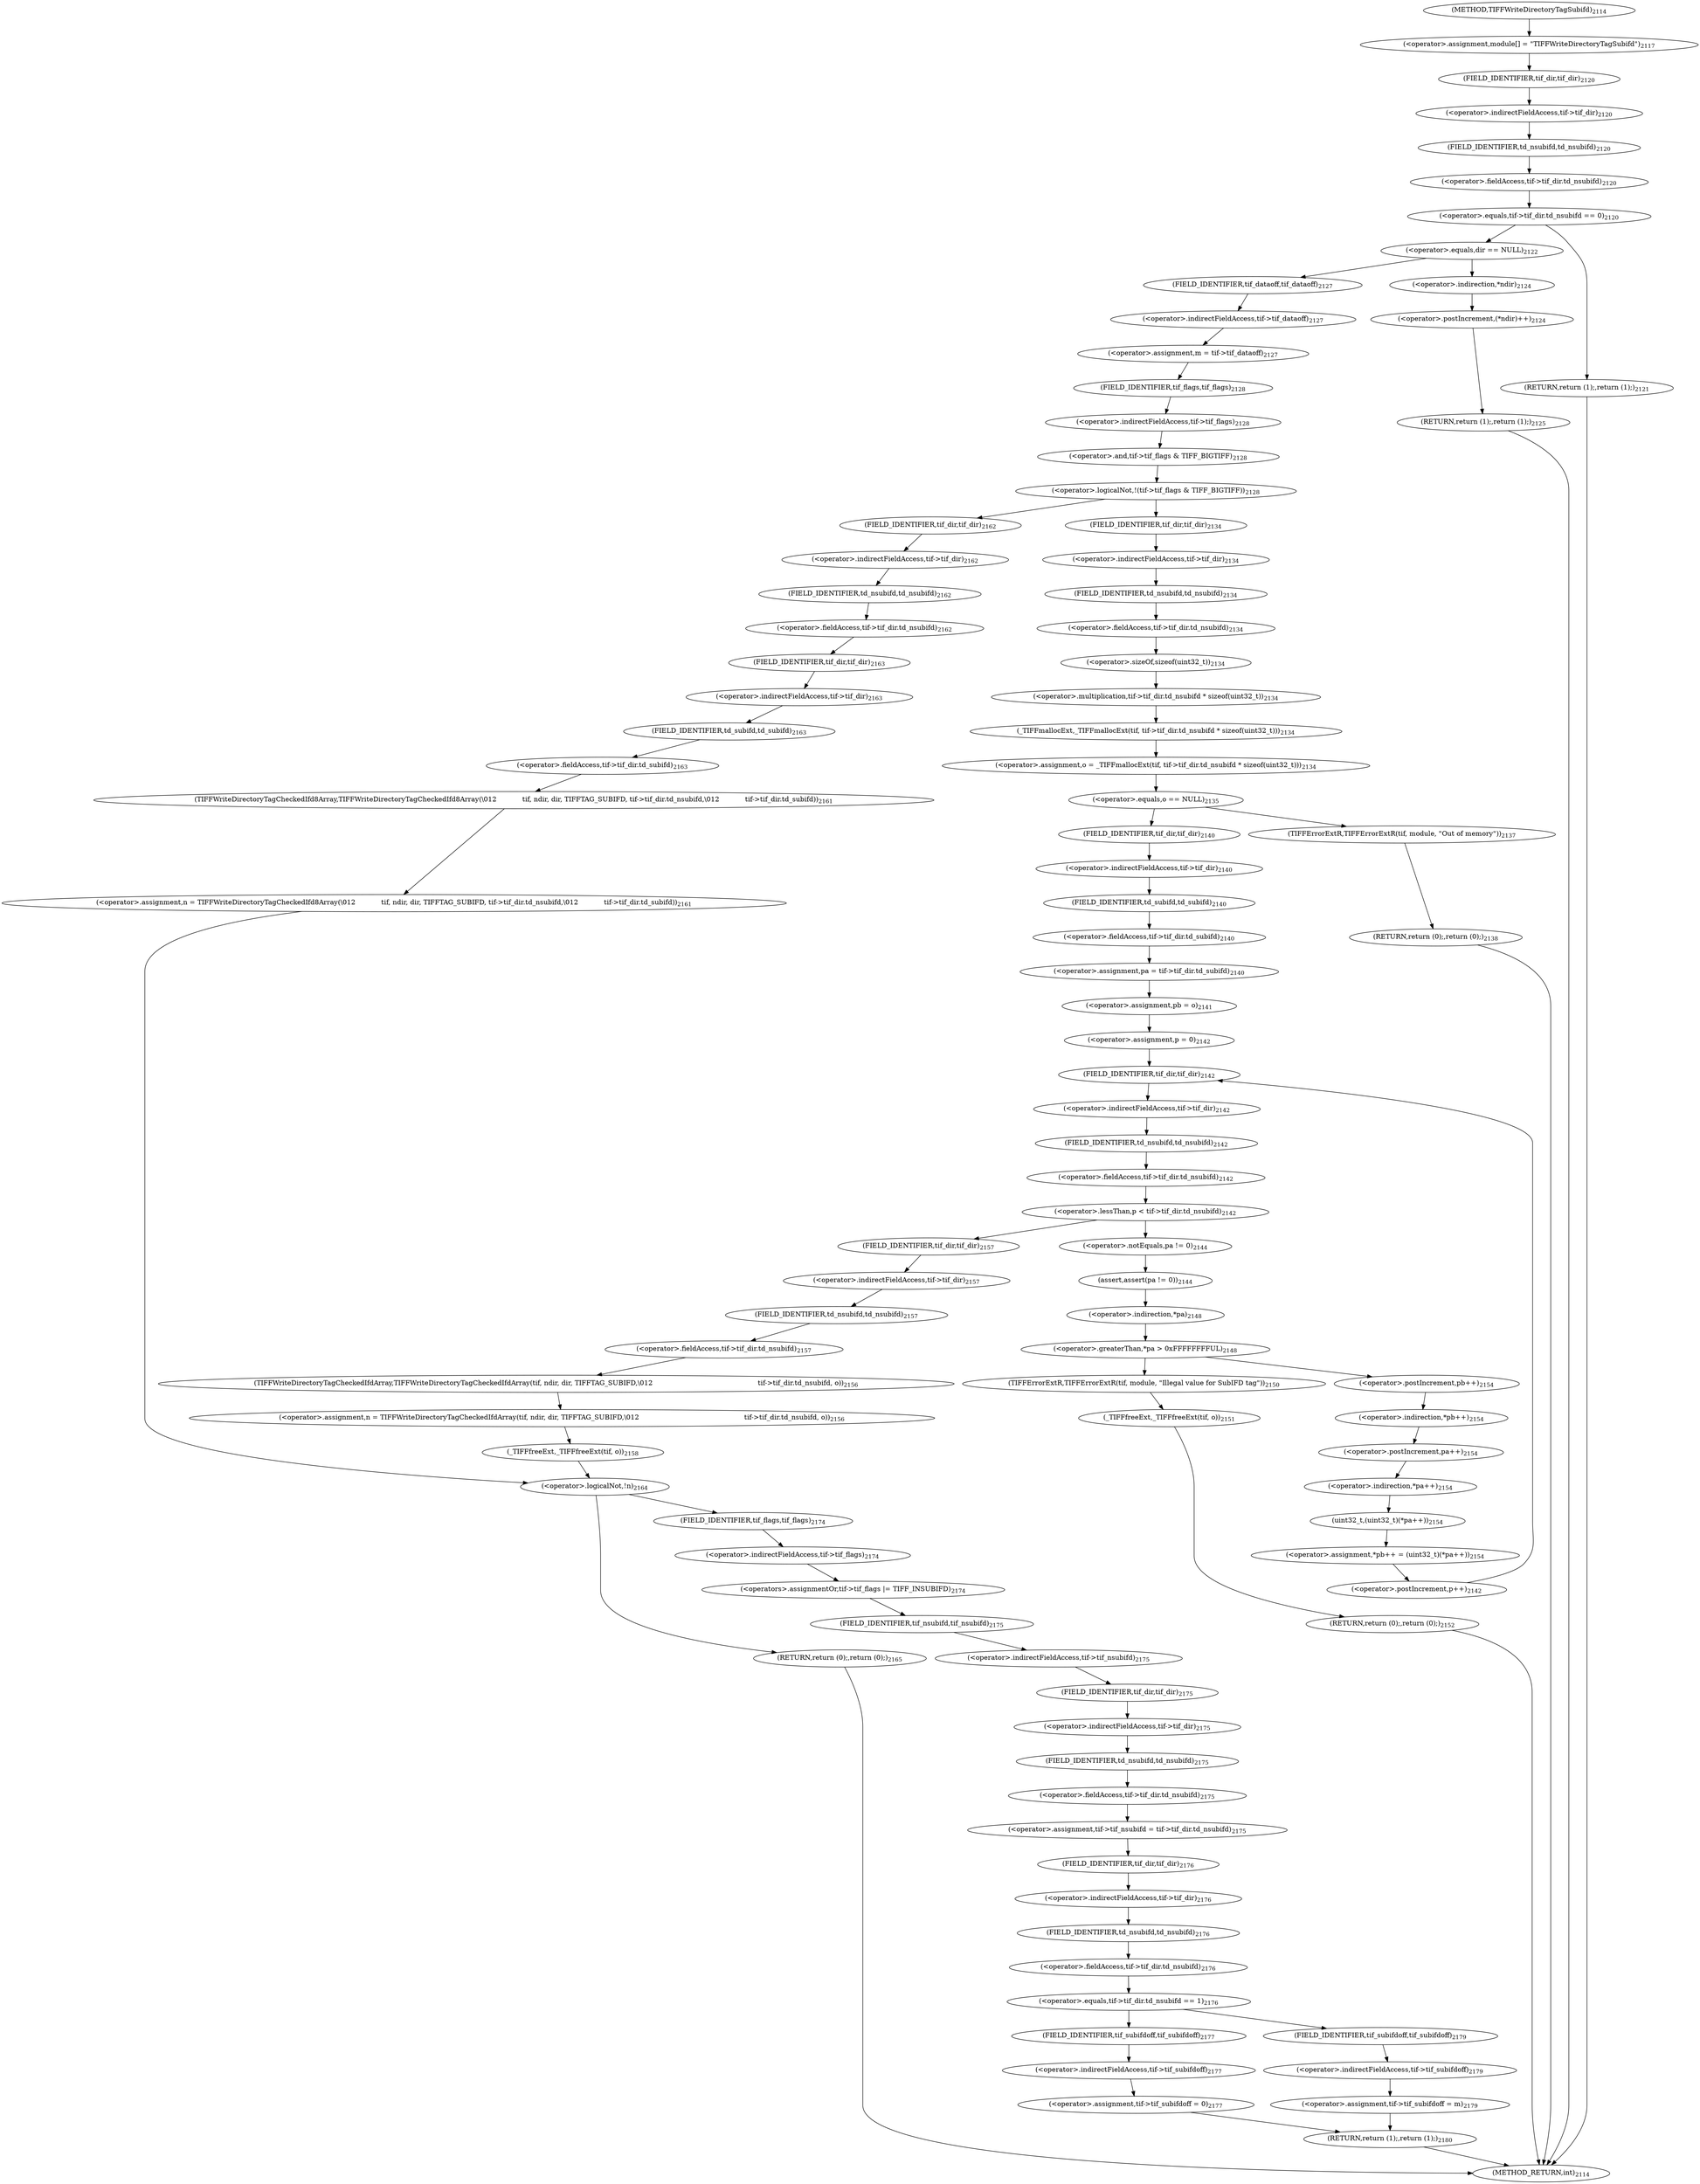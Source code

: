digraph "TIFFWriteDirectoryTagSubifd" {  
"69655" [label = <(&lt;operator&gt;.assignment,module[] = &quot;TIFFWriteDirectoryTagSubifd&quot;)<SUB>2117</SUB>> ]
"69681" [label = <(&lt;operator&gt;.assignment,m = tif-&gt;tif_dataoff)<SUB>2127</SUB>> ]
"69814" [label = <(&lt;operators&gt;.assignmentOr,tif-&gt;tif_flags |= TIFF_INSUBIFD)<SUB>2174</SUB>> ]
"69819" [label = <(&lt;operator&gt;.assignment,tif-&gt;tif_nsubifd = tif-&gt;tif_dir.td_nsubifd)<SUB>2175</SUB>> ]
"69849" [label = <(RETURN,return (1);,return (1);)<SUB>2180</SUB>> ]
"69661" [label = <(&lt;operator&gt;.equals,tif-&gt;tif_dir.td_nsubifd == 0)<SUB>2120</SUB>> ]
"69672" [label = <(&lt;operator&gt;.equals,dir == NULL)<SUB>2122</SUB>> ]
"69683" [label = <(&lt;operator&gt;.indirectFieldAccess,tif-&gt;tif_dataoff)<SUB>2127</SUB>> ]
"69687" [label = <(&lt;operator&gt;.logicalNot,!(tif-&gt;tif_flags &amp; TIFF_BIGTIFF))<SUB>2128</SUB>> ]
"69809" [label = <(&lt;operator&gt;.logicalNot,!n)<SUB>2164</SUB>> ]
"69815" [label = <(&lt;operator&gt;.indirectFieldAccess,tif-&gt;tif_flags)<SUB>2174</SUB>> ]
"69820" [label = <(&lt;operator&gt;.indirectFieldAccess,tif-&gt;tif_nsubifd)<SUB>2175</SUB>> ]
"69823" [label = <(&lt;operator&gt;.fieldAccess,tif-&gt;tif_dir.td_nsubifd)<SUB>2175</SUB>> ]
"69829" [label = <(&lt;operator&gt;.equals,tif-&gt;tif_dir.td_nsubifd == 1)<SUB>2176</SUB>> ]
"69662" [label = <(&lt;operator&gt;.fieldAccess,tif-&gt;tif_dir.td_nsubifd)<SUB>2120</SUB>> ]
"69669" [label = <(RETURN,return (1);,return (1);)<SUB>2121</SUB>> ]
"69676" [label = <(&lt;operator&gt;.postIncrement,(*ndir)++)<SUB>2124</SUB>> ]
"69679" [label = <(RETURN,return (1);,return (1);)<SUB>2125</SUB>> ]
"69685" [label = <(FIELD_IDENTIFIER,tif_dataoff,tif_dataoff)<SUB>2127</SUB>> ]
"69688" [label = <(&lt;operator&gt;.and,tif-&gt;tif_flags &amp; TIFF_BIGTIFF)<SUB>2128</SUB>> ]
"69698" [label = <(&lt;operator&gt;.assignment,o = _TIFFmallocExt(tif, tif-&gt;tif_dir.td_nsubifd * sizeof(uint32_t)))<SUB>2134</SUB>> ]
"69721" [label = <(&lt;operator&gt;.assignment,pa = tif-&gt;tif_dir.td_subifd)<SUB>2140</SUB>> ]
"69728" [label = <(&lt;operator&gt;.assignment,pb = o)<SUB>2141</SUB>> ]
"69773" [label = <(&lt;operator&gt;.assignment,n = TIFFWriteDirectoryTagCheckedIfdArray(tif, ndir, dir, TIFFTAG_SUBIFD,\012                                                 tif-&gt;tif_dir.td_nsubifd, o))<SUB>2156</SUB>> ]
"69786" [label = <(_TIFFfreeExt,_TIFFfreeExt(tif, o))<SUB>2158</SUB>> ]
"69812" [label = <(RETURN,return (0);,return (0);)<SUB>2165</SUB>> ]
"69817" [label = <(FIELD_IDENTIFIER,tif_flags,tif_flags)<SUB>2174</SUB>> ]
"69822" [label = <(FIELD_IDENTIFIER,tif_nsubifd,tif_nsubifd)<SUB>2175</SUB>> ]
"69824" [label = <(&lt;operator&gt;.indirectFieldAccess,tif-&gt;tif_dir)<SUB>2175</SUB>> ]
"69827" [label = <(FIELD_IDENTIFIER,td_nsubifd,td_nsubifd)<SUB>2175</SUB>> ]
"69830" [label = <(&lt;operator&gt;.fieldAccess,tif-&gt;tif_dir.td_nsubifd)<SUB>2176</SUB>> ]
"69837" [label = <(&lt;operator&gt;.assignment,tif-&gt;tif_subifdoff = 0)<SUB>2177</SUB>> ]
"69663" [label = <(&lt;operator&gt;.indirectFieldAccess,tif-&gt;tif_dir)<SUB>2120</SUB>> ]
"69666" [label = <(FIELD_IDENTIFIER,td_nsubifd,td_nsubifd)<SUB>2120</SUB>> ]
"69677" [label = <(&lt;operator&gt;.indirection,*ndir)<SUB>2124</SUB>> ]
"69689" [label = <(&lt;operator&gt;.indirectFieldAccess,tif-&gt;tif_flags)<SUB>2128</SUB>> ]
"69700" [label = <(_TIFFmallocExt,_TIFFmallocExt(tif, tif-&gt;tif_dir.td_nsubifd * sizeof(uint32_t)))<SUB>2134</SUB>> ]
"69711" [label = <(&lt;operator&gt;.equals,o == NULL)<SUB>2135</SUB>> ]
"69723" [label = <(&lt;operator&gt;.fieldAccess,tif-&gt;tif_dir.td_subifd)<SUB>2140</SUB>> ]
"69736" [label = <(&lt;operator&gt;.lessThan,p &lt; tif-&gt;tif_dir.td_nsubifd)<SUB>2142</SUB>> ]
"69743" [label = <(&lt;operator&gt;.postIncrement,p++)<SUB>2142</SUB>> ]
"69775" [label = <(TIFFWriteDirectoryTagCheckedIfdArray,TIFFWriteDirectoryTagCheckedIfdArray(tif, ndir, dir, TIFFTAG_SUBIFD,\012                                                 tif-&gt;tif_dir.td_nsubifd, o))<SUB>2156</SUB>> ]
"69791" [label = <(&lt;operator&gt;.assignment,n = TIFFWriteDirectoryTagCheckedIfd8Array(\012            tif, ndir, dir, TIFFTAG_SUBIFD, tif-&gt;tif_dir.td_nsubifd,\012            tif-&gt;tif_dir.td_subifd))<SUB>2161</SUB>> ]
"69826" [label = <(FIELD_IDENTIFIER,tif_dir,tif_dir)<SUB>2175</SUB>> ]
"69831" [label = <(&lt;operator&gt;.indirectFieldAccess,tif-&gt;tif_dir)<SUB>2176</SUB>> ]
"69834" [label = <(FIELD_IDENTIFIER,td_nsubifd,td_nsubifd)<SUB>2176</SUB>> ]
"69838" [label = <(&lt;operator&gt;.indirectFieldAccess,tif-&gt;tif_subifdoff)<SUB>2177</SUB>> ]
"69844" [label = <(&lt;operator&gt;.assignment,tif-&gt;tif_subifdoff = m)<SUB>2179</SUB>> ]
"69665" [label = <(FIELD_IDENTIFIER,tif_dir,tif_dir)<SUB>2120</SUB>> ]
"69691" [label = <(FIELD_IDENTIFIER,tif_flags,tif_flags)<SUB>2128</SUB>> ]
"69702" [label = <(&lt;operator&gt;.multiplication,tif-&gt;tif_dir.td_nsubifd * sizeof(uint32_t))<SUB>2134</SUB>> ]
"69715" [label = <(TIFFErrorExtR,TIFFErrorExtR(tif, module, &quot;Out of memory&quot;))<SUB>2137</SUB>> ]
"69719" [label = <(RETURN,return (0);,return (0);)<SUB>2138</SUB>> ]
"69724" [label = <(&lt;operator&gt;.indirectFieldAccess,tif-&gt;tif_dir)<SUB>2140</SUB>> ]
"69727" [label = <(FIELD_IDENTIFIER,td_subifd,td_subifd)<SUB>2140</SUB>> ]
"69733" [label = <(&lt;operator&gt;.assignment,p = 0)<SUB>2142</SUB>> ]
"69738" [label = <(&lt;operator&gt;.fieldAccess,tif-&gt;tif_dir.td_nsubifd)<SUB>2142</SUB>> ]
"69746" [label = <(assert,assert(pa != 0))<SUB>2144</SUB>> ]
"69765" [label = <(&lt;operator&gt;.assignment,*pb++ = (uint32_t)(*pa++))<SUB>2154</SUB>> ]
"69780" [label = <(&lt;operator&gt;.fieldAccess,tif-&gt;tif_dir.td_nsubifd)<SUB>2157</SUB>> ]
"69793" [label = <(TIFFWriteDirectoryTagCheckedIfd8Array,TIFFWriteDirectoryTagCheckedIfd8Array(\012            tif, ndir, dir, TIFFTAG_SUBIFD, tif-&gt;tif_dir.td_nsubifd,\012            tif-&gt;tif_dir.td_subifd))<SUB>2161</SUB>> ]
"69833" [label = <(FIELD_IDENTIFIER,tif_dir,tif_dir)<SUB>2176</SUB>> ]
"69840" [label = <(FIELD_IDENTIFIER,tif_subifdoff,tif_subifdoff)<SUB>2177</SUB>> ]
"69845" [label = <(&lt;operator&gt;.indirectFieldAccess,tif-&gt;tif_subifdoff)<SUB>2179</SUB>> ]
"69703" [label = <(&lt;operator&gt;.fieldAccess,tif-&gt;tif_dir.td_nsubifd)<SUB>2134</SUB>> ]
"69708" [label = <(&lt;operator&gt;.sizeOf,sizeof(uint32_t))<SUB>2134</SUB>> ]
"69726" [label = <(FIELD_IDENTIFIER,tif_dir,tif_dir)<SUB>2140</SUB>> ]
"69739" [label = <(&lt;operator&gt;.indirectFieldAccess,tif-&gt;tif_dir)<SUB>2142</SUB>> ]
"69742" [label = <(FIELD_IDENTIFIER,td_nsubifd,td_nsubifd)<SUB>2142</SUB>> ]
"69747" [label = <(&lt;operator&gt;.notEquals,pa != 0)<SUB>2144</SUB>> ]
"69751" [label = <(&lt;operator&gt;.greaterThan,*pa &gt; 0xFFFFFFFFUL)<SUB>2148</SUB>> ]
"69766" [label = <(&lt;operator&gt;.indirection,*pb++)<SUB>2154</SUB>> ]
"69769" [label = <(uint32_t,(uint32_t)(*pa++))<SUB>2154</SUB>> ]
"69781" [label = <(&lt;operator&gt;.indirectFieldAccess,tif-&gt;tif_dir)<SUB>2157</SUB>> ]
"69784" [label = <(FIELD_IDENTIFIER,td_nsubifd,td_nsubifd)<SUB>2157</SUB>> ]
"69798" [label = <(&lt;operator&gt;.fieldAccess,tif-&gt;tif_dir.td_nsubifd)<SUB>2162</SUB>> ]
"69803" [label = <(&lt;operator&gt;.fieldAccess,tif-&gt;tif_dir.td_subifd)<SUB>2163</SUB>> ]
"69847" [label = <(FIELD_IDENTIFIER,tif_subifdoff,tif_subifdoff)<SUB>2179</SUB>> ]
"69704" [label = <(&lt;operator&gt;.indirectFieldAccess,tif-&gt;tif_dir)<SUB>2134</SUB>> ]
"69707" [label = <(FIELD_IDENTIFIER,td_nsubifd,td_nsubifd)<SUB>2134</SUB>> ]
"69741" [label = <(FIELD_IDENTIFIER,tif_dir,tif_dir)<SUB>2142</SUB>> ]
"69752" [label = <(&lt;operator&gt;.indirection,*pa)<SUB>2148</SUB>> ]
"69756" [label = <(TIFFErrorExtR,TIFFErrorExtR(tif, module, &quot;Illegal value for SubIFD tag&quot;))<SUB>2150</SUB>> ]
"69760" [label = <(_TIFFfreeExt,_TIFFfreeExt(tif, o))<SUB>2151</SUB>> ]
"69763" [label = <(RETURN,return (0);,return (0);)<SUB>2152</SUB>> ]
"69767" [label = <(&lt;operator&gt;.postIncrement,pb++)<SUB>2154</SUB>> ]
"69770" [label = <(&lt;operator&gt;.indirection,*pa++)<SUB>2154</SUB>> ]
"69783" [label = <(FIELD_IDENTIFIER,tif_dir,tif_dir)<SUB>2157</SUB>> ]
"69799" [label = <(&lt;operator&gt;.indirectFieldAccess,tif-&gt;tif_dir)<SUB>2162</SUB>> ]
"69802" [label = <(FIELD_IDENTIFIER,td_nsubifd,td_nsubifd)<SUB>2162</SUB>> ]
"69804" [label = <(&lt;operator&gt;.indirectFieldAccess,tif-&gt;tif_dir)<SUB>2163</SUB>> ]
"69807" [label = <(FIELD_IDENTIFIER,td_subifd,td_subifd)<SUB>2163</SUB>> ]
"69706" [label = <(FIELD_IDENTIFIER,tif_dir,tif_dir)<SUB>2134</SUB>> ]
"69771" [label = <(&lt;operator&gt;.postIncrement,pa++)<SUB>2154</SUB>> ]
"69801" [label = <(FIELD_IDENTIFIER,tif_dir,tif_dir)<SUB>2162</SUB>> ]
"69806" [label = <(FIELD_IDENTIFIER,tif_dir,tif_dir)<SUB>2163</SUB>> ]
"69649" [label = <(METHOD,TIFFWriteDirectoryTagSubifd)<SUB>2114</SUB>> ]
"69851" [label = <(METHOD_RETURN,int)<SUB>2114</SUB>> ]
  "69655" -> "69665" 
  "69681" -> "69691" 
  "69814" -> "69822" 
  "69819" -> "69833" 
  "69849" -> "69851" 
  "69661" -> "69669" 
  "69661" -> "69672" 
  "69672" -> "69677" 
  "69672" -> "69685" 
  "69683" -> "69681" 
  "69687" -> "69706" 
  "69687" -> "69801" 
  "69809" -> "69812" 
  "69809" -> "69817" 
  "69815" -> "69814" 
  "69820" -> "69826" 
  "69823" -> "69819" 
  "69829" -> "69840" 
  "69829" -> "69847" 
  "69662" -> "69661" 
  "69669" -> "69851" 
  "69676" -> "69679" 
  "69679" -> "69851" 
  "69685" -> "69683" 
  "69688" -> "69687" 
  "69698" -> "69711" 
  "69721" -> "69728" 
  "69728" -> "69733" 
  "69773" -> "69786" 
  "69786" -> "69809" 
  "69812" -> "69851" 
  "69817" -> "69815" 
  "69822" -> "69820" 
  "69824" -> "69827" 
  "69827" -> "69823" 
  "69830" -> "69829" 
  "69837" -> "69849" 
  "69663" -> "69666" 
  "69666" -> "69662" 
  "69677" -> "69676" 
  "69689" -> "69688" 
  "69700" -> "69698" 
  "69711" -> "69715" 
  "69711" -> "69726" 
  "69723" -> "69721" 
  "69736" -> "69747" 
  "69736" -> "69783" 
  "69743" -> "69741" 
  "69775" -> "69773" 
  "69791" -> "69809" 
  "69826" -> "69824" 
  "69831" -> "69834" 
  "69834" -> "69830" 
  "69838" -> "69837" 
  "69844" -> "69849" 
  "69665" -> "69663" 
  "69691" -> "69689" 
  "69702" -> "69700" 
  "69715" -> "69719" 
  "69719" -> "69851" 
  "69724" -> "69727" 
  "69727" -> "69723" 
  "69733" -> "69741" 
  "69738" -> "69736" 
  "69746" -> "69752" 
  "69765" -> "69743" 
  "69780" -> "69775" 
  "69793" -> "69791" 
  "69833" -> "69831" 
  "69840" -> "69838" 
  "69845" -> "69844" 
  "69703" -> "69708" 
  "69708" -> "69702" 
  "69726" -> "69724" 
  "69739" -> "69742" 
  "69742" -> "69738" 
  "69747" -> "69746" 
  "69751" -> "69756" 
  "69751" -> "69767" 
  "69766" -> "69771" 
  "69769" -> "69765" 
  "69781" -> "69784" 
  "69784" -> "69780" 
  "69798" -> "69806" 
  "69803" -> "69793" 
  "69847" -> "69845" 
  "69704" -> "69707" 
  "69707" -> "69703" 
  "69741" -> "69739" 
  "69752" -> "69751" 
  "69756" -> "69760" 
  "69760" -> "69763" 
  "69763" -> "69851" 
  "69767" -> "69766" 
  "69770" -> "69769" 
  "69783" -> "69781" 
  "69799" -> "69802" 
  "69802" -> "69798" 
  "69804" -> "69807" 
  "69807" -> "69803" 
  "69706" -> "69704" 
  "69771" -> "69770" 
  "69801" -> "69799" 
  "69806" -> "69804" 
  "69649" -> "69655" 
}
